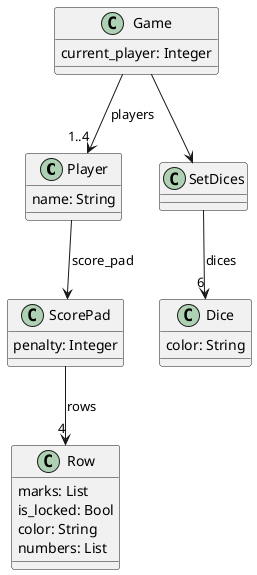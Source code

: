 @startuml
class Player {
    name: String
}
class ScorePad {
    penalty: Integer
}
class Row {
    marks: List
    is_locked: Bool
    color: String
    numbers: List
}
class Dice{
    color: String
}
class Game{
    current_player: Integer
}

ScorePad  --> "4" Row: rows
Player --> ScorePad: score_pad
Game --> "1..4" Player: players
Game --> SetDices
SetDices --> "6" Dice: dices
@enduml
